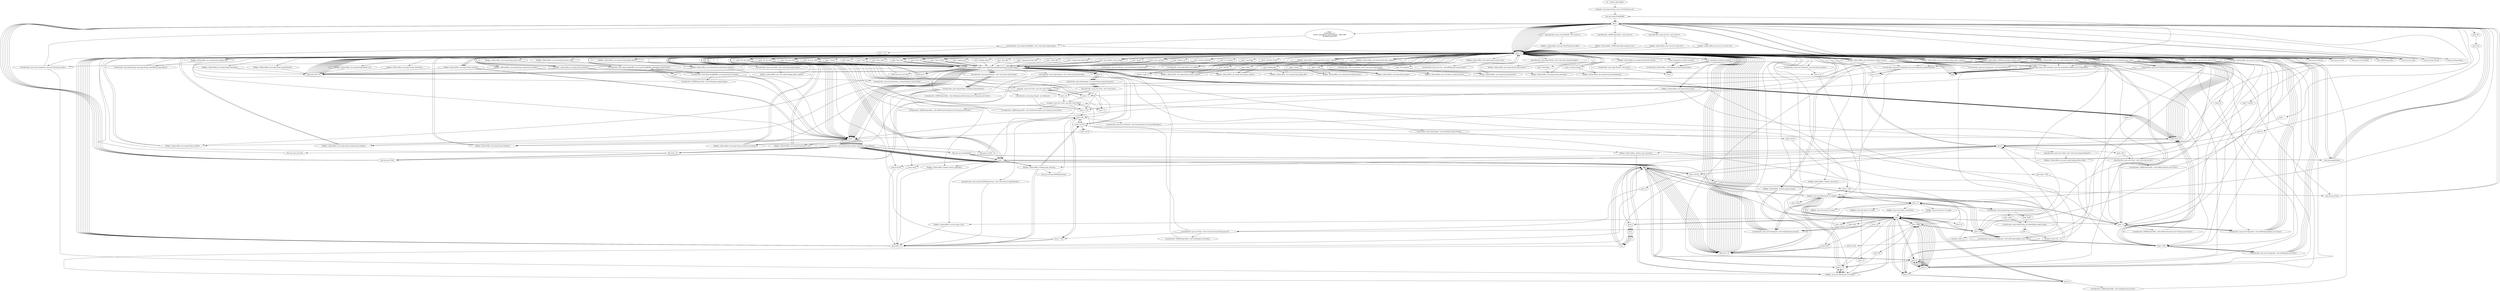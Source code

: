 digraph "" {
    "r0 := @this: JSearchBox"
    "staticget <java.lang.System: java.io.PrintStream out>"
    "r0 := @this: JSearchBox"->"staticget <java.lang.System: java.io.PrintStream out>";
    "new java.lang.StringBuffer"
    "staticget <java.lang.System: java.io.PrintStream out>"->"new java.lang.StringBuffer";
    "dup1.r"
    "new java.lang.StringBuffer"->"dup1.r";
    "push \"\nJSearchBox 1.0\n\u00a9 Copyright by Sam Makagon, 1998-1999\nAll Rights Reserved\n\""
    "dup1.r"->"push \"\nJSearchBox 1.0\n\u00a9 Copyright by Sam Makagon, 1998-1999\nAll Rights Reserved\n\"";
    "specialinvoke <java.lang.StringBuffer: void <init>(java.lang.String)>"
    "push \"\nJSearchBox 1.0\n\u00a9 Copyright by Sam Makagon, 1998-1999\nAll Rights Reserved\n\""->"specialinvoke <java.lang.StringBuffer: void <init>(java.lang.String)>";
    "load.r r0"
    "specialinvoke <java.lang.StringBuffer: void <init>(java.lang.String)>"->"load.r r0";
    "fieldget <JSearchBox: java.lang.String promo_text>"
    "load.r r0"->"fieldget <JSearchBox: java.lang.String promo_text>";
    "virtualinvoke <java.lang.StringBuffer: java.lang.StringBuffer append(java.lang.String)>"
    "fieldget <JSearchBox: java.lang.String promo_text>"->"virtualinvoke <java.lang.StringBuffer: java.lang.StringBuffer append(java.lang.String)>";
    "push \" \""
    "virtualinvoke <java.lang.StringBuffer: java.lang.StringBuffer append(java.lang.String)>"->"push \" \"";
    "push \" \""->"virtualinvoke <java.lang.StringBuffer: java.lang.StringBuffer append(java.lang.String)>";
    "virtualinvoke <java.lang.StringBuffer: java.lang.StringBuffer append(java.lang.String)>"->"load.r r0";
    "fieldget <JSearchBox: java.lang.String promo_url>"
    "load.r r0"->"fieldget <JSearchBox: java.lang.String promo_url>";
    "fieldget <JSearchBox: java.lang.String promo_url>"->"virtualinvoke <java.lang.StringBuffer: java.lang.StringBuffer append(java.lang.String)>";
    "virtualinvoke <java.lang.StringBuffer: java.lang.String toString()>"
    "virtualinvoke <java.lang.StringBuffer: java.lang.StringBuffer append(java.lang.String)>"->"virtualinvoke <java.lang.StringBuffer: java.lang.String toString()>";
    "virtualinvoke <java.io.PrintStream: void println(java.lang.String)>"
    "virtualinvoke <java.lang.StringBuffer: java.lang.String toString()>"->"virtualinvoke <java.io.PrintStream: void println(java.lang.String)>";
    "staticget <java.awt.Color: java.awt.Color white>"
    "virtualinvoke <java.io.PrintStream: void println(java.lang.String)>"->"staticget <java.awt.Color: java.awt.Color white>";
    "store.r i0"
    "staticget <java.awt.Color: java.awt.Color white>"->"store.r i0";
    "staticget <java.awt.Color: java.awt.Color black>"
    "store.r i0"->"staticget <java.awt.Color: java.awt.Color black>";
    "store.r i1"
    "staticget <java.awt.Color: java.awt.Color black>"->"store.r i1";
    "store.r i1"->"staticget <java.awt.Color: java.awt.Color white>";
    "store.r r1"
    "staticget <java.awt.Color: java.awt.Color white>"->"store.r r1";
    "store.r r1"->"staticget <java.awt.Color: java.awt.Color black>";
    "store.r r161"
    "staticget <java.awt.Color: java.awt.Color black>"->"store.r r161";
    "push null"
    "store.r r161"->"push null";
    "store.r r162"
    "push null"->"store.r r162";
    "store.r r162"->"load.r r0";
    "push 0"
    "load.r r0"->"push 0";
    "fieldput <JSearchBox: boolean gzip_missing>"
    "push 0"->"fieldput <JSearchBox: boolean gzip_missing>";
    "store.r $r154"
    "fieldput <JSearchBox: boolean gzip_missing>"->"store.r $r154";
    "store.r $r154"->"load.r r0";
    "push 1"
    "load.r r0"->"push 1";
    "push 1"->"fieldput <JSearchBox: boolean gzip_missing>";
    "goto load.r r0"
    "fieldput <JSearchBox: boolean gzip_missing>"->"goto load.r r0";
    "goto load.r r0"->"load.r r0";
    "push \"list_bg_color\""
    "load.r r0"->"push \"list_bg_color\"";
    "virtualinvoke <java.applet.Applet: java.lang.String getParameter(java.lang.String)>"
    "push \"list_bg_color\""->"virtualinvoke <java.applet.Applet: java.lang.String getParameter(java.lang.String)>";
    "ifnull load.r r0"
    "virtualinvoke <java.applet.Applet: java.lang.String getParameter(java.lang.String)>"->"ifnull load.r r0";
    "ifnull load.r r0"->"load.r r0";
    "load.r r0"->"push \"list_bg_color\"";
    "push \"list_bg_color\""->"virtualinvoke <java.applet.Applet: java.lang.String getParameter(java.lang.String)>";
    "push \"\""
    "virtualinvoke <java.applet.Applet: java.lang.String getParameter(java.lang.String)>"->"push \"\"";
    "virtualinvoke <java.lang.String: boolean equals(java.lang.Object)>"
    "push \"\""->"virtualinvoke <java.lang.String: boolean equals(java.lang.Object)>";
    "ifne load.r r0"
    "virtualinvoke <java.lang.String: boolean equals(java.lang.Object)>"->"ifne load.r r0";
    "new java.awt.Color"
    "ifne load.r r0"->"new java.awt.Color";
    "new java.awt.Color"->"dup1.r";
    "dup1.r"->"load.r r0";
    "load.r r0"->"push \"list_bg_color\"";
    "push \"list_bg_color\""->"virtualinvoke <java.applet.Applet: java.lang.String getParameter(java.lang.String)>";
    "push 16"
    "virtualinvoke <java.applet.Applet: java.lang.String getParameter(java.lang.String)>"->"push 16";
    "staticinvoke <java.lang.Integer: int parseInt(java.lang.String,int)>"
    "push 16"->"staticinvoke <java.lang.Integer: int parseInt(java.lang.String,int)>";
    "specialinvoke <java.awt.Color: void <init>(int)>"
    "staticinvoke <java.lang.Integer: int parseInt(java.lang.String,int)>"->"specialinvoke <java.awt.Color: void <init>(int)>";
    "specialinvoke <java.awt.Color: void <init>(int)>"->"store.r r1";
    "store.r r1"->"load.r r0";
    "push \"list_fg_color\""
    "load.r r0"->"push \"list_fg_color\"";
    "push \"list_fg_color\""->"virtualinvoke <java.applet.Applet: java.lang.String getParameter(java.lang.String)>";
    "virtualinvoke <java.applet.Applet: java.lang.String getParameter(java.lang.String)>"->"ifnull load.r r0";
    "ifnull load.r r0"->"load.r r0";
    "load.r r0"->"push \"list_fg_color\"";
    "push \"list_fg_color\""->"virtualinvoke <java.applet.Applet: java.lang.String getParameter(java.lang.String)>";
    "virtualinvoke <java.applet.Applet: java.lang.String getParameter(java.lang.String)>"->"push \"\"";
    "push \"\""->"virtualinvoke <java.lang.String: boolean equals(java.lang.Object)>";
    "virtualinvoke <java.lang.String: boolean equals(java.lang.Object)>"->"ifne load.r r0";
    "ifne load.r r0"->"new java.awt.Color";
    "new java.awt.Color"->"dup1.r";
    "dup1.r"->"load.r r0";
    "load.r r0"->"push \"list_fg_color\"";
    "push \"list_fg_color\""->"virtualinvoke <java.applet.Applet: java.lang.String getParameter(java.lang.String)>";
    "virtualinvoke <java.applet.Applet: java.lang.String getParameter(java.lang.String)>"->"push 16";
    "push 16"->"staticinvoke <java.lang.Integer: int parseInt(java.lang.String,int)>";
    "staticinvoke <java.lang.Integer: int parseInt(java.lang.String,int)>"->"specialinvoke <java.awt.Color: void <init>(int)>";
    "specialinvoke <java.awt.Color: void <init>(int)>"->"store.r r161";
    "store.r r161"->"load.r r0";
    "push \"text_bg_color\""
    "load.r r0"->"push \"text_bg_color\"";
    "push \"text_bg_color\""->"virtualinvoke <java.applet.Applet: java.lang.String getParameter(java.lang.String)>";
    "virtualinvoke <java.applet.Applet: java.lang.String getParameter(java.lang.String)>"->"ifnull load.r r0";
    "ifnull load.r r0"->"load.r r0";
    "load.r r0"->"push \"text_bg_color\"";
    "push \"text_bg_color\""->"virtualinvoke <java.applet.Applet: java.lang.String getParameter(java.lang.String)>";
    "virtualinvoke <java.applet.Applet: java.lang.String getParameter(java.lang.String)>"->"push \"\"";
    "push \"\""->"virtualinvoke <java.lang.String: boolean equals(java.lang.Object)>";
    "virtualinvoke <java.lang.String: boolean equals(java.lang.Object)>"->"ifne load.r r0";
    "ifne load.r r0"->"new java.awt.Color";
    "new java.awt.Color"->"dup1.r";
    "dup1.r"->"load.r r0";
    "load.r r0"->"push \"text_bg_color\"";
    "push \"text_bg_color\""->"virtualinvoke <java.applet.Applet: java.lang.String getParameter(java.lang.String)>";
    "virtualinvoke <java.applet.Applet: java.lang.String getParameter(java.lang.String)>"->"push 16";
    "push 16"->"staticinvoke <java.lang.Integer: int parseInt(java.lang.String,int)>";
    "staticinvoke <java.lang.Integer: int parseInt(java.lang.String,int)>"->"specialinvoke <java.awt.Color: void <init>(int)>";
    "specialinvoke <java.awt.Color: void <init>(int)>"->"store.r i0";
    "store.r i0"->"load.r r0";
    "push \"text_fg_color\""
    "load.r r0"->"push \"text_fg_color\"";
    "push \"text_fg_color\""->"virtualinvoke <java.applet.Applet: java.lang.String getParameter(java.lang.String)>";
    "virtualinvoke <java.applet.Applet: java.lang.String getParameter(java.lang.String)>"->"ifnull load.r r0";
    "ifnull load.r r0"->"load.r r0";
    "load.r r0"->"push \"text_fg_color\"";
    "push \"text_fg_color\""->"virtualinvoke <java.applet.Applet: java.lang.String getParameter(java.lang.String)>";
    "virtualinvoke <java.applet.Applet: java.lang.String getParameter(java.lang.String)>"->"push \"\"";
    "push \"\""->"virtualinvoke <java.lang.String: boolean equals(java.lang.Object)>";
    "virtualinvoke <java.lang.String: boolean equals(java.lang.Object)>"->"ifne load.r r0";
    "ifne load.r r0"->"new java.awt.Color";
    "new java.awt.Color"->"dup1.r";
    "dup1.r"->"load.r r0";
    "load.r r0"->"push \"text_fg_color\"";
    "push \"text_fg_color\""->"virtualinvoke <java.applet.Applet: java.lang.String getParameter(java.lang.String)>";
    "virtualinvoke <java.applet.Applet: java.lang.String getParameter(java.lang.String)>"->"push 16";
    "push 16"->"staticinvoke <java.lang.Integer: int parseInt(java.lang.String,int)>";
    "staticinvoke <java.lang.Integer: int parseInt(java.lang.String,int)>"->"specialinvoke <java.awt.Color: void <init>(int)>";
    "specialinvoke <java.awt.Color: void <init>(int)>"->"store.r i1";
    "store.r i1"->"load.r r0";
    "load.r r0"->"load.r r0";
    "push \"search\""
    "load.r r0"->"push \"search\"";
    "push \"search\""->"virtualinvoke <java.applet.Applet: java.lang.String getParameter(java.lang.String)>";
    "fieldput <JSearchBox: java.lang.String search_caption>"
    "virtualinvoke <java.applet.Applet: java.lang.String getParameter(java.lang.String)>"->"fieldput <JSearchBox: java.lang.String search_caption>";
    "fieldput <JSearchBox: java.lang.String search_caption>"->"load.r r0";
    "fieldget <JSearchBox: java.lang.String search_caption>"
    "load.r r0"->"fieldget <JSearchBox: java.lang.String search_caption>";
    "ifnonnull load.r r0"
    "fieldget <JSearchBox: java.lang.String search_caption>"->"ifnonnull load.r r0";
    "ifnonnull load.r r0"->"load.r r0";
    "push \"Search\""
    "load.r r0"->"push \"Search\"";
    "push \"Search\""->"fieldput <JSearchBox: java.lang.String search_caption>";
    "fieldput <JSearchBox: java.lang.String search_caption>"->"load.r r0";
    "load.r r0"->"load.r r0";
    "push \"open\""
    "load.r r0"->"push \"open\"";
    "push \"open\""->"virtualinvoke <java.applet.Applet: java.lang.String getParameter(java.lang.String)>";
    "fieldput <JSearchBox: java.lang.String open_caption>"
    "virtualinvoke <java.applet.Applet: java.lang.String getParameter(java.lang.String)>"->"fieldput <JSearchBox: java.lang.String open_caption>";
    "fieldput <JSearchBox: java.lang.String open_caption>"->"load.r r0";
    "fieldget <JSearchBox: java.lang.String open_caption>"
    "load.r r0"->"fieldget <JSearchBox: java.lang.String open_caption>";
    "fieldget <JSearchBox: java.lang.String open_caption>"->"ifnonnull load.r r0";
    "ifnonnull load.r r0"->"load.r r0";
    "push \"Open\""
    "load.r r0"->"push \"Open\"";
    "push \"Open\""->"fieldput <JSearchBox: java.lang.String open_caption>";
    "fieldput <JSearchBox: java.lang.String open_caption>"->"load.r r0";
    "push \"font\""
    "load.r r0"->"push \"font\"";
    "push \"font\""->"virtualinvoke <java.applet.Applet: java.lang.String getParameter(java.lang.String)>";
    "virtualinvoke <java.applet.Applet: java.lang.String getParameter(java.lang.String)>"->"store.r $r154";
    "load.r $r154"
    "store.r $r154"->"load.r $r154";
    "load.r $r154"->"push \"\"";
    "push \"\""->"virtualinvoke <java.lang.String: boolean equals(java.lang.Object)>";
    "ifeq load.r $r154"
    "virtualinvoke <java.lang.String: boolean equals(java.lang.Object)>"->"ifeq load.r $r154";
    "ifeq load.r $r154"->"push null";
    "push null"->"store.r $r154";
    "store.r $r154"->"load.r $r154";
    "load.r $r154"->"ifnull load.r r0";
    "ifnull load.r r0"->"push 0";
    "store.i $r154"
    "push 0"->"store.i $r154";
    "push 10"
    "store.i $r154"->"push 10";
    "store.i r162"
    "push 10"->"store.i r162";
    "store.i r162"->"load.r r0";
    "push \"font_style\""
    "load.r r0"->"push \"font_style\"";
    "push \"font_style\""->"virtualinvoke <java.applet.Applet: java.lang.String getParameter(java.lang.String)>";
    "store.r i2"
    "virtualinvoke <java.applet.Applet: java.lang.String getParameter(java.lang.String)>"->"store.r i2";
    "load.r i2"
    "store.r i2"->"load.r i2";
    "virtualinvoke <java.lang.String: java.lang.String toLowerCase()>"
    "load.r i2"->"virtualinvoke <java.lang.String: java.lang.String toLowerCase()>";
    "push \"bold\""
    "virtualinvoke <java.lang.String: java.lang.String toLowerCase()>"->"push \"bold\"";
    "virtualinvoke <java.lang.String: int indexOf(java.lang.String)>"
    "push \"bold\""->"virtualinvoke <java.lang.String: int indexOf(java.lang.String)>";
    "push -1"
    "virtualinvoke <java.lang.String: int indexOf(java.lang.String)>"->"push -1";
    "ifcmpeq.i load.r i2"
    "push -1"->"ifcmpeq.i load.r i2";
    "ifcmpeq.i load.r i2"->"push 0";
    "push 0"->"push 1";
    "add.i"
    "push 1"->"add.i";
    "add.i"->"store.i $r154";
    "store.i $r154"->"goto load.r r0";
    "goto load.r r0"->"load.r r0";
    "push \"font_size\""
    "load.r r0"->"push \"font_size\"";
    "push \"font_size\""->"virtualinvoke <java.applet.Applet: java.lang.String getParameter(java.lang.String)>";
    "ifnull new java.awt.Font"
    "virtualinvoke <java.applet.Applet: java.lang.String getParameter(java.lang.String)>"->"ifnull new java.awt.Font";
    "ifnull new java.awt.Font"->"load.r r0";
    "load.r r0"->"push \"font_size\"";
    "push \"font_size\""->"virtualinvoke <java.applet.Applet: java.lang.String getParameter(java.lang.String)>";
    "virtualinvoke <java.applet.Applet: java.lang.String getParameter(java.lang.String)>"->"push \"\"";
    "push \"\""->"virtualinvoke <java.lang.String: boolean equals(java.lang.Object)>";
    "ifne new java.awt.Font"
    "virtualinvoke <java.lang.String: boolean equals(java.lang.Object)>"->"ifne new java.awt.Font";
    "ifne new java.awt.Font"->"load.r r0";
    "load.r r0"->"push \"font_size\"";
    "push \"font_size\""->"virtualinvoke <java.applet.Applet: java.lang.String getParameter(java.lang.String)>";
    "staticinvoke <java.lang.Integer: int parseInt(java.lang.String)>"
    "virtualinvoke <java.applet.Applet: java.lang.String getParameter(java.lang.String)>"->"staticinvoke <java.lang.Integer: int parseInt(java.lang.String)>";
    "staticinvoke <java.lang.Integer: int parseInt(java.lang.String)>"->"store.i r162";
    "new java.awt.Font"
    "store.i r162"->"new java.awt.Font";
    "new java.awt.Font"->"dup1.r";
    "dup1.r"->"load.r r0";
    "load.r r0"->"push \"font\"";
    "push \"font\""->"virtualinvoke <java.applet.Applet: java.lang.String getParameter(java.lang.String)>";
    "load.i $r154"
    "virtualinvoke <java.applet.Applet: java.lang.String getParameter(java.lang.String)>"->"load.i $r154";
    "load.i r162"
    "load.i $r154"->"load.i r162";
    "specialinvoke <java.awt.Font: void <init>(java.lang.String,int,int)>"
    "load.i r162"->"specialinvoke <java.awt.Font: void <init>(java.lang.String,int,int)>";
    "specialinvoke <java.awt.Font: void <init>(java.lang.String,int,int)>"->"store.r r162";
    "store.r r162"->"goto load.r r0";
    "goto load.r r0"->"load.r r0";
    "push \"show_list\""
    "load.r r0"->"push \"show_list\"";
    "push \"show_list\""->"virtualinvoke <java.applet.Applet: java.lang.String getParameter(java.lang.String)>";
    "ifnull push 1"
    "virtualinvoke <java.applet.Applet: java.lang.String getParameter(java.lang.String)>"->"ifnull push 1";
    "ifnull push 1"->"load.r r0";
    "load.r r0"->"push \"show_list\"";
    "push \"show_list\""->"virtualinvoke <java.applet.Applet: java.lang.String getParameter(java.lang.String)>";
    "virtualinvoke <java.applet.Applet: java.lang.String getParameter(java.lang.String)>"->"push \"\"";
    "push \"\""->"virtualinvoke <java.lang.String: boolean equals(java.lang.Object)>";
    "ifeq new java.lang.Boolean"
    "virtualinvoke <java.lang.String: boolean equals(java.lang.Object)>"->"ifeq new java.lang.Boolean";
    "ifeq new java.lang.Boolean"->"push 1";
    "store.b $r154"
    "push 1"->"store.b $r154";
    "store.b $r154"->"goto load.r r0";
    "goto load.r r0"->"load.r r0";
    "push \"show_button\""
    "load.r r0"->"push \"show_button\"";
    "push \"show_button\""->"virtualinvoke <java.applet.Applet: java.lang.String getParameter(java.lang.String)>";
    "virtualinvoke <java.applet.Applet: java.lang.String getParameter(java.lang.String)>"->"ifnull push 1";
    "ifnull push 1"->"load.r r0";
    "load.r r0"->"push \"show_button\"";
    "push \"show_button\""->"virtualinvoke <java.applet.Applet: java.lang.String getParameter(java.lang.String)>";
    "virtualinvoke <java.applet.Applet: java.lang.String getParameter(java.lang.String)>"->"push \"\"";
    "push \"\""->"virtualinvoke <java.lang.String: boolean equals(java.lang.Object)>";
    "virtualinvoke <java.lang.String: boolean equals(java.lang.Object)>"->"ifeq new java.lang.Boolean";
    "ifeq new java.lang.Boolean"->"push 1";
    "store.b $i32"
    "push 1"->"store.b $i32";
    "store.b $i32"->"goto load.r r0";
    "goto load.r r0"->"load.r r0";
    "load.r r0"->"load.r r0";
    "push \"loading_file\""
    "load.r r0"->"push \"loading_file\"";
    "push \"loading_file\""->"virtualinvoke <java.applet.Applet: java.lang.String getParameter(java.lang.String)>";
    "fieldput <JSearchBox: java.lang.String loading_file>"
    "virtualinvoke <java.applet.Applet: java.lang.String getParameter(java.lang.String)>"->"fieldput <JSearchBox: java.lang.String loading_file>";
    "fieldput <JSearchBox: java.lang.String loading_file>"->"load.r r0";
    "fieldget <JSearchBox: java.lang.String loading_file>"
    "load.r r0"->"fieldget <JSearchBox: java.lang.String loading_file>";
    "fieldget <JSearchBox: java.lang.String loading_file>"->"ifnonnull load.r r0";
    "ifnonnull load.r r0"->"load.r r0";
    "push \"loading file\""
    "load.r r0"->"push \"loading file\"";
    "push \"loading file\""->"fieldput <JSearchBox: java.lang.String loading_file>";
    "fieldput <JSearchBox: java.lang.String loading_file>"->"load.r r0";
    "load.r r0"->"load.r r0";
    "push \"loading_letter\""
    "load.r r0"->"push \"loading_letter\"";
    "push \"loading_letter\""->"virtualinvoke <java.applet.Applet: java.lang.String getParameter(java.lang.String)>";
    "fieldput <JSearchBox: java.lang.String loading_letter>"
    "virtualinvoke <java.applet.Applet: java.lang.String getParameter(java.lang.String)>"->"fieldput <JSearchBox: java.lang.String loading_letter>";
    "fieldput <JSearchBox: java.lang.String loading_letter>"->"load.r r0";
    "fieldget <JSearchBox: java.lang.String loading_letter>"
    "load.r r0"->"fieldget <JSearchBox: java.lang.String loading_letter>";
    "fieldget <JSearchBox: java.lang.String loading_letter>"->"ifnonnull load.r r0";
    "ifnonnull load.r r0"->"load.r r0";
    "push \"Letter:\""
    "load.r r0"->"push \"Letter:\"";
    "push \"Letter:\""->"fieldput <JSearchBox: java.lang.String loading_letter>";
    "fieldput <JSearchBox: java.lang.String loading_letter>"->"load.r r0";
    "load.r r0"->"push null";
    "virtualinvoke <java.awt.Container: void setLayout(java.awt.LayoutManager)>"
    "push null"->"virtualinvoke <java.awt.Container: void setLayout(java.awt.LayoutManager)>";
    "virtualinvoke <java.awt.Container: void setLayout(java.awt.LayoutManager)>"->"load.r r0";
    "load.r r0"->"fieldget <JSearchBox: java.lang.String search_caption>";
    "virtualinvoke <java.lang.String: int length()>"
    "fieldget <JSearchBox: java.lang.String search_caption>"->"virtualinvoke <java.lang.String: int length()>";
    "virtualinvoke <java.lang.String: int length()>"->"load.r r0";
    "load.r r0"->"fieldget <JSearchBox: java.lang.String open_caption>";
    "fieldget <JSearchBox: java.lang.String open_caption>"->"virtualinvoke <java.lang.String: int length()>";
    "ifcmplt.i load.r r0"
    "virtualinvoke <java.lang.String: int length()>"->"ifcmplt.i load.r r0";
    "ifcmplt.i load.r r0"->"load.r r0";
    "new java.awt.Button"
    "load.r r0"->"new java.awt.Button";
    "new java.awt.Button"->"dup1.r";
    "dup1.r"->"load.r r0";
    "load.r r0"->"fieldget <JSearchBox: java.lang.String search_caption>";
    "specialinvoke <java.awt.Button: void <init>(java.lang.String)>"
    "fieldget <JSearchBox: java.lang.String search_caption>"->"specialinvoke <java.awt.Button: void <init>(java.lang.String)>";
    "fieldput <JSearchBox: java.awt.Button submit_button>"
    "specialinvoke <java.awt.Button: void <init>(java.lang.String)>"->"fieldput <JSearchBox: java.awt.Button submit_button>";
    "goto load.r r162"
    "fieldput <JSearchBox: java.awt.Button submit_button>"->"goto load.r r162";
    "load.r r162"
    "goto load.r r162"->"load.r r162";
    "load.r r162"->"ifnull load.r r0";
    "ifnull load.r r0"->"load.r r0";
    "fieldget <JSearchBox: java.awt.Button submit_button>"
    "load.r r0"->"fieldget <JSearchBox: java.awt.Button submit_button>";
    "fieldget <JSearchBox: java.awt.Button submit_button>"->"load.r r162";
    "virtualinvoke <java.awt.Component: void setFont(java.awt.Font)>"
    "load.r r162"->"virtualinvoke <java.awt.Component: void setFont(java.awt.Font)>";
    "virtualinvoke <java.awt.Component: void setFont(java.awt.Font)>"->"load.r r0";
    "new java.awt.List"
    "load.r r0"->"new java.awt.List";
    "new java.awt.List"->"dup1.r";
    "specialinvoke <java.awt.List: void <init>()>"
    "dup1.r"->"specialinvoke <java.awt.List: void <init>()>";
    "fieldput <JSearchBox: java.awt.List result_list>"
    "specialinvoke <java.awt.List: void <init>()>"->"fieldput <JSearchBox: java.awt.List result_list>";
    "fieldput <JSearchBox: java.awt.List result_list>"->"load.r r0";
    "fieldget <JSearchBox: java.awt.List result_list>"
    "load.r r0"->"fieldget <JSearchBox: java.awt.List result_list>";
    "load.r r1"
    "fieldget <JSearchBox: java.awt.List result_list>"->"load.r r1";
    "virtualinvoke <java.awt.Component: void setBackground(java.awt.Color)>"
    "load.r r1"->"virtualinvoke <java.awt.Component: void setBackground(java.awt.Color)>";
    "virtualinvoke <java.awt.Component: void setBackground(java.awt.Color)>"->"load.r r0";
    "load.r r0"->"fieldget <JSearchBox: java.awt.List result_list>";
    "load.r r161"
    "fieldget <JSearchBox: java.awt.List result_list>"->"load.r r161";
    "virtualinvoke <java.awt.Component: void setForeground(java.awt.Color)>"
    "load.r r161"->"virtualinvoke <java.awt.Component: void setForeground(java.awt.Color)>";
    "virtualinvoke <java.awt.Component: void setForeground(java.awt.Color)>"->"load.r r162";
    "load.r r162"->"ifnull load.r r0";
    "ifnull load.r r0"->"load.r r0";
    "load.r r0"->"fieldget <JSearchBox: java.awt.List result_list>";
    "fieldget <JSearchBox: java.awt.List result_list>"->"load.r r162";
    "load.r r162"->"virtualinvoke <java.awt.Component: void setFont(java.awt.Font)>";
    "virtualinvoke <java.awt.Component: void setFont(java.awt.Font)>"->"load.r r0";
    "load.r r0"->"new java.awt.List";
    "new java.awt.List"->"dup1.r";
    "dup1.r"->"specialinvoke <java.awt.List: void <init>()>";
    "fieldput <JSearchBox: java.awt.List search_list>"
    "specialinvoke <java.awt.List: void <init>()>"->"fieldput <JSearchBox: java.awt.List search_list>";
    "fieldput <JSearchBox: java.awt.List search_list>"->"load.r r0";
    "fieldget <JSearchBox: java.awt.List search_list>"
    "load.r r0"->"fieldget <JSearchBox: java.awt.List search_list>";
    "fieldget <JSearchBox: java.awt.List search_list>"->"load.r r1";
    "load.r r1"->"virtualinvoke <java.awt.Component: void setBackground(java.awt.Color)>";
    "virtualinvoke <java.awt.Component: void setBackground(java.awt.Color)>"->"load.r r0";
    "load.r r0"->"fieldget <JSearchBox: java.awt.List search_list>";
    "fieldget <JSearchBox: java.awt.List search_list>"->"load.r r161";
    "load.r r161"->"virtualinvoke <java.awt.Component: void setForeground(java.awt.Color)>";
    "virtualinvoke <java.awt.Component: void setForeground(java.awt.Color)>"->"load.r r162";
    "load.r r162"->"ifnull load.r r0";
    "ifnull load.r r0"->"load.r r0";
    "load.r r0"->"fieldget <JSearchBox: java.awt.List search_list>";
    "fieldget <JSearchBox: java.awt.List search_list>"->"load.r r162";
    "load.r r162"->"virtualinvoke <java.awt.Component: void setFont(java.awt.Font)>";
    "virtualinvoke <java.awt.Component: void setFont(java.awt.Font)>"->"load.r r0";
    "new java.awt.TextField"
    "load.r r0"->"new java.awt.TextField";
    "new java.awt.TextField"->"dup1.r";
    "specialinvoke <java.awt.TextField: void <init>()>"
    "dup1.r"->"specialinvoke <java.awt.TextField: void <init>()>";
    "fieldput <JSearchBox: java.awt.TextField query_field>"
    "specialinvoke <java.awt.TextField: void <init>()>"->"fieldput <JSearchBox: java.awt.TextField query_field>";
    "fieldput <JSearchBox: java.awt.TextField query_field>"->"load.r r0";
    "fieldget <JSearchBox: java.awt.TextField query_field>"
    "load.r r0"->"fieldget <JSearchBox: java.awt.TextField query_field>";
    "load.r i0"
    "fieldget <JSearchBox: java.awt.TextField query_field>"->"load.r i0";
    "load.r i0"->"virtualinvoke <java.awt.Component: void setBackground(java.awt.Color)>";
    "virtualinvoke <java.awt.Component: void setBackground(java.awt.Color)>"->"load.r r0";
    "load.r r0"->"fieldget <JSearchBox: java.awt.TextField query_field>";
    "load.r i1"
    "fieldget <JSearchBox: java.awt.TextField query_field>"->"load.r i1";
    "load.r i1"->"virtualinvoke <java.awt.Component: void setForeground(java.awt.Color)>";
    "virtualinvoke <java.awt.Component: void setForeground(java.awt.Color)>"->"load.r r162";
    "load.r r162"->"ifnull load.r r0";
    "ifnull load.r r0"->"load.r r0";
    "load.r r0"->"fieldget <JSearchBox: java.awt.TextField query_field>";
    "fieldget <JSearchBox: java.awt.TextField query_field>"->"load.r r162";
    "load.r r162"->"virtualinvoke <java.awt.Component: void setFont(java.awt.Font)>";
    "virtualinvoke <java.awt.Component: void setFont(java.awt.Font)>"->"load.r r0";
    "virtualinvoke <java.awt.Container: java.awt.Insets insets()>"
    "load.r r0"->"virtualinvoke <java.awt.Container: java.awt.Insets insets()>";
    "virtualinvoke <java.awt.Container: java.awt.Insets insets()>"->"store.r i2";
    "store.r i2"->"load.r r0";
    "virtualinvoke <java.awt.Component: java.awt.Dimension size()>"
    "load.r r0"->"virtualinvoke <java.awt.Component: java.awt.Dimension size()>";
    "virtualinvoke <java.awt.Component: java.awt.Dimension size()>"->"dup1.r";
    "dup1.r"->"load.r i2";
    "fieldget <java.awt.Insets: int top>"
    "load.r i2"->"fieldget <java.awt.Insets: int top>";
    "fieldget <java.awt.Insets: int top>"->"store.i r162";
    "fieldget <java.awt.Dimension: int height>"
    "store.i r162"->"fieldget <java.awt.Dimension: int height>";
    "fieldget <java.awt.Dimension: int height>"->"load.r i2";
    "fieldget <java.awt.Insets: int bottom>"
    "load.r i2"->"fieldget <java.awt.Insets: int bottom>";
    "sub.i"
    "fieldget <java.awt.Insets: int bottom>"->"sub.i";
    "store.i i0"
    "sub.i"->"store.i i0";
    "store.i i0"->"load.r i2";
    "fieldget <java.awt.Insets: int left>"
    "load.r i2"->"fieldget <java.awt.Insets: int left>";
    "store.i i1"
    "fieldget <java.awt.Insets: int left>"->"store.i i1";
    "fieldget <java.awt.Dimension: int width>"
    "store.i i1"->"fieldget <java.awt.Dimension: int width>";
    "fieldget <java.awt.Dimension: int width>"->"load.r i2";
    "fieldget <java.awt.Insets: int right>"
    "load.r i2"->"fieldget <java.awt.Insets: int right>";
    "fieldget <java.awt.Insets: int right>"->"sub.i";
    "store.i i2"
    "sub.i"->"store.i i2";
    "load.b $i32"
    "store.i i2"->"load.b $i32";
    "ifeq load.r r0"
    "load.b $i32"->"ifeq load.r r0";
    "ifeq load.r r0"->"load.r r0";
    "load.r r0"->"load.r r0";
    "load.r r0"->"fieldget <JSearchBox: java.awt.Button submit_button>";
    "virtualinvoke <java.awt.Container: java.awt.Component add(java.awt.Component)>"
    "fieldget <JSearchBox: java.awt.Button submit_button>"->"virtualinvoke <java.awt.Container: java.awt.Component add(java.awt.Component)>";
    "pop"
    "virtualinvoke <java.awt.Container: java.awt.Component add(java.awt.Component)>"->"pop";
    "pop"->"load.r r0";
    "load.r r0"->"fieldget <JSearchBox: java.awt.Button submit_button>";
    "virtualinvoke <java.awt.Component: java.awt.Dimension preferredSize()>"
    "fieldget <JSearchBox: java.awt.Button submit_button>"->"virtualinvoke <java.awt.Component: java.awt.Dimension preferredSize()>";
    "store.r r177"
    "virtualinvoke <java.awt.Component: java.awt.Dimension preferredSize()>"->"store.r r177";
    "store.r r177"->"load.r r0";
    "load.r r0"->"fieldget <JSearchBox: java.awt.Button submit_button>";
    "load.i i2"
    "fieldget <JSearchBox: java.awt.Button submit_button>"->"load.i i2";
    "load.r r177"
    "load.i i2"->"load.r r177";
    "load.r r177"->"fieldget <java.awt.Dimension: int width>";
    "fieldget <java.awt.Dimension: int width>"->"sub.i";
    "sub.i"->"load.i r162";
    "load.i r162"->"load.r r177";
    "load.r r177"->"fieldget <java.awt.Dimension: int width>";
    "fieldget <java.awt.Dimension: int width>"->"load.r r177";
    "load.r r177"->"fieldget <java.awt.Dimension: int height>";
    "virtualinvoke <java.awt.Component: void reshape(int,int,int,int)>"
    "fieldget <java.awt.Dimension: int height>"->"virtualinvoke <java.awt.Component: void reshape(int,int,int,int)>";
    "virtualinvoke <java.awt.Component: void reshape(int,int,int,int)>"->"load.r r0";
    "load.r r0"->"fieldget <JSearchBox: java.awt.Button submit_button>";
    "fieldget <JSearchBox: java.awt.Button submit_button>"->"load.r r0";
    "load.r r0"->"fieldget <JSearchBox: java.lang.String search_caption>";
    "virtualinvoke <java.awt.Button: void setLabel(java.lang.String)>"
    "fieldget <JSearchBox: java.lang.String search_caption>"->"virtualinvoke <java.awt.Button: void setLabel(java.lang.String)>";
    "virtualinvoke <java.awt.Button: void setLabel(java.lang.String)>"->"load.r r0";
    "load.r r0"->"load.r r0";
    "load.r r0"->"fieldget <JSearchBox: java.awt.TextField query_field>";
    "fieldget <JSearchBox: java.awt.TextField query_field>"->"virtualinvoke <java.awt.Container: java.awt.Component add(java.awt.Component)>";
    "virtualinvoke <java.awt.Container: java.awt.Component add(java.awt.Component)>"->"pop";
    "pop"->"load.r r0";
    "load.r r0"->"fieldget <JSearchBox: java.awt.TextField query_field>";
    "virtualinvoke <java.awt.TextField: java.awt.Dimension preferredSize()>"
    "fieldget <JSearchBox: java.awt.TextField query_field>"->"virtualinvoke <java.awt.TextField: java.awt.Dimension preferredSize()>";
    "virtualinvoke <java.awt.TextField: java.awt.Dimension preferredSize()>"->"store.r r177";
    "store.r r177"->"load.i i2";
    "load.i i1"
    "load.i i2"->"load.i i1";
    "load.i i1"->"sub.i";
    "store.i i69"
    "sub.i"->"store.i i69";
    "store.i i69"->"load.b $i32";
    "load.b $i32"->"ifeq load.r r0";
    "ifeq load.r r0"->"load.i i2";
    "load.i i2"->"load.i i1";
    "load.i i1"->"sub.i";
    "sub.i"->"load.r r0";
    "load.r r0"->"fieldget <JSearchBox: java.awt.Button submit_button>";
    "fieldget <JSearchBox: java.awt.Button submit_button>"->"virtualinvoke <java.awt.Component: java.awt.Dimension size()>";
    "virtualinvoke <java.awt.Component: java.awt.Dimension size()>"->"fieldget <java.awt.Dimension: int width>";
    "fieldget <java.awt.Dimension: int width>"->"sub.i";
    "sub.i"->"store.i i69";
    "store.i i69"->"load.r r0";
    "load.r r0"->"fieldget <JSearchBox: java.awt.TextField query_field>";
    "fieldget <JSearchBox: java.awt.TextField query_field>"->"load.i i1";
    "load.i i1"->"load.i r162";
    "load.i i69"
    "load.i r162"->"load.i i69";
    "load.i i69"->"load.r r177";
    "load.r r177"->"fieldget <java.awt.Dimension: int height>";
    "fieldget <java.awt.Dimension: int height>"->"virtualinvoke <java.awt.Component: void reshape(int,int,int,int)>";
    "virtualinvoke <java.awt.Component: void reshape(int,int,int,int)>"->"load.r r0";
    "new AMDProgressBar"
    "load.r r0"->"new AMDProgressBar";
    "new AMDProgressBar"->"dup1.r";
    "specialinvoke <AMDProgressBar: void <init>()>"
    "dup1.r"->"specialinvoke <AMDProgressBar: void <init>()>";
    "fieldput <JSearchBox: AMDProgressBar progress_bar>"
    "specialinvoke <AMDProgressBar: void <init>()>"->"fieldput <JSearchBox: AMDProgressBar progress_bar>";
    "fieldput <JSearchBox: AMDProgressBar progress_bar>"->"load.r r0";
    "load.r r0"->"load.r r0";
    "fieldget <JSearchBox: AMDProgressBar progress_bar>"
    "load.r r0"->"fieldget <JSearchBox: AMDProgressBar progress_bar>";
    "fieldget <JSearchBox: AMDProgressBar progress_bar>"->"virtualinvoke <java.awt.Container: java.awt.Component add(java.awt.Component)>";
    "virtualinvoke <java.awt.Container: java.awt.Component add(java.awt.Component)>"->"pop";
    "pop"->"load.r r0";
    "load.r r0"->"fieldget <JSearchBox: AMDProgressBar progress_bar>";
    "fieldget <JSearchBox: AMDProgressBar progress_bar>"->"load.i i1";
    "load.i i0"
    "load.i i1"->"load.i i0";
    "push 21"
    "load.i i0"->"push 21";
    "push 21"->"sub.i";
    "sub.i"->"load.i i2";
    "load.i i2"->"load.i i1";
    "load.i i1"->"sub.i";
    "push 2"
    "sub.i"->"push 2";
    "mul.i"
    "push 2"->"mul.i";
    "push 3"
    "mul.i"->"push 3";
    "div.i"
    "push 3"->"div.i";
    "div.i"->"push 21";
    "virtualinvoke <AMDProgressBar: void reshape(int,int,int,int)>"
    "push 21"->"virtualinvoke <AMDProgressBar: void reshape(int,int,int,int)>";
    "virtualinvoke <AMDProgressBar: void reshape(int,int,int,int)>"->"load.r r0";
    "load.r r0"->"fieldget <JSearchBox: java.lang.String loading_file>";
    "fieldget <JSearchBox: java.lang.String loading_file>"->"push \"\"";
    "push \"\""->"virtualinvoke <java.lang.String: boolean equals(java.lang.Object)>";
    "virtualinvoke <java.lang.String: boolean equals(java.lang.Object)>"->"ifne load.r r0";
    "ifne load.r r0"->"load.r r0";
    "load.r r0"->"fieldget <JSearchBox: AMDProgressBar progress_bar>";
    "fieldget <JSearchBox: AMDProgressBar progress_bar>"->"new java.lang.StringBuffer";
    "new java.lang.StringBuffer"->"dup1.r";
    "dup1.r"->"load.r r0";
    "load.r r0"->"fieldget <JSearchBox: java.lang.String loading_file>";
    "staticinvoke <java.lang.String: java.lang.String valueOf(java.lang.Object)>"
    "fieldget <JSearchBox: java.lang.String loading_file>"->"staticinvoke <java.lang.String: java.lang.String valueOf(java.lang.Object)>";
    "staticinvoke <java.lang.String: java.lang.String valueOf(java.lang.Object)>"->"specialinvoke <java.lang.StringBuffer: void <init>(java.lang.String)>";
    "push \" 1/2\""
    "specialinvoke <java.lang.StringBuffer: void <init>(java.lang.String)>"->"push \" 1/2\"";
    "push \" 1/2\""->"virtualinvoke <java.lang.StringBuffer: java.lang.StringBuffer append(java.lang.String)>";
    "virtualinvoke <java.lang.StringBuffer: java.lang.StringBuffer append(java.lang.String)>"->"virtualinvoke <java.lang.StringBuffer: java.lang.String toString()>";
    "virtualinvoke <AMDProgressBar: void setText(java.lang.String)>"
    "virtualinvoke <java.lang.StringBuffer: java.lang.String toString()>"->"virtualinvoke <AMDProgressBar: void setText(java.lang.String)>";
    "virtualinvoke <AMDProgressBar: void setText(java.lang.String)>"->"load.r r0";
    "load.r r0"->"fieldget <JSearchBox: AMDProgressBar progress_bar>";
    "fieldget <JSearchBox: AMDProgressBar progress_bar>"->"new java.awt.Color";
    "new java.awt.Color"->"dup1.r";
    "dup1.r"->"push 0";
    "push 0"->"push 0";
    "push 128"
    "push 0"->"push 128";
    "specialinvoke <java.awt.Color: void <init>(int,int,int)>"
    "push 128"->"specialinvoke <java.awt.Color: void <init>(int,int,int)>";
    "virtualinvoke <AMDProgressBar: void setBarColor(java.awt.Color)>"
    "specialinvoke <java.awt.Color: void <init>(int,int,int)>"->"virtualinvoke <AMDProgressBar: void setBarColor(java.awt.Color)>";
    "virtualinvoke <AMDProgressBar: void setBarColor(java.awt.Color)>"->"load.r r0";
    "load.r r0"->"fieldget <JSearchBox: AMDProgressBar progress_bar>";
    "fieldget <JSearchBox: AMDProgressBar progress_bar>"->"load.r r1";
    "load.r r1"->"load.r r1";
    "virtualinvoke <AMDProgressBar: void setBoxColors(java.awt.Color,java.awt.Color)>"
    "load.r r1"->"virtualinvoke <AMDProgressBar: void setBoxColors(java.awt.Color,java.awt.Color)>";
    "virtualinvoke <AMDProgressBar: void setBoxColors(java.awt.Color,java.awt.Color)>"->"load.r r0";
    "load.r r0"->"fieldget <JSearchBox: AMDProgressBar progress_bar>";
    "fieldget <JSearchBox: AMDProgressBar progress_bar>"->"staticget <java.awt.Color: java.awt.Color white>";
    "staticget <java.awt.Color: java.awt.Color white>"->"staticget <java.awt.Color: java.awt.Color white>";
    "virtualinvoke <AMDProgressBar: void setBackgroundColors(java.awt.Color,java.awt.Color)>"
    "staticget <java.awt.Color: java.awt.Color white>"->"virtualinvoke <AMDProgressBar: void setBackgroundColors(java.awt.Color,java.awt.Color)>";
    "virtualinvoke <AMDProgressBar: void setBackgroundColors(java.awt.Color,java.awt.Color)>"->"load.r r0";
    "load.r r0"->"fieldget <JSearchBox: AMDProgressBar progress_bar>";
    "fieldget <JSearchBox: AMDProgressBar progress_bar>"->"load.r r1";
    "load.r r1"->"staticget <java.awt.Color: java.awt.Color black>";
    "virtualinvoke <AMDProgressBar: void setBorderColors(java.awt.Color,java.awt.Color)>"
    "staticget <java.awt.Color: java.awt.Color black>"->"virtualinvoke <AMDProgressBar: void setBorderColors(java.awt.Color,java.awt.Color)>";
    "virtualinvoke <AMDProgressBar: void setBorderColors(java.awt.Color,java.awt.Color)>"->"load.r r0";
    "load.r r0"->"fieldget <JSearchBox: AMDProgressBar progress_bar>";
    "fieldget <JSearchBox: AMDProgressBar progress_bar>"->"new java.awt.Color";
    "new java.awt.Color"->"dup1.r";
    "push 255"
    "dup1.r"->"push 255";
    "push 102"
    "push 255"->"push 102";
    "push 51"
    "push 102"->"push 51";
    "push 51"->"specialinvoke <java.awt.Color: void <init>(int,int,int)>";
    "specialinvoke <java.awt.Color: void <init>(int,int,int)>"->"staticget <java.awt.Color: java.awt.Color black>";
    "virtualinvoke <AMDProgressBar: void setTextColors(java.awt.Color,java.awt.Color)>"
    "staticget <java.awt.Color: java.awt.Color black>"->"virtualinvoke <AMDProgressBar: void setTextColors(java.awt.Color,java.awt.Color)>";
    "virtualinvoke <AMDProgressBar: void setTextColors(java.awt.Color,java.awt.Color)>"->"load.r r0";
    "load.r r0"->"fieldget <JSearchBox: AMDProgressBar progress_bar>";
    "fieldget <JSearchBox: AMDProgressBar progress_bar>"->"new java.awt.Font";
    "new java.awt.Font"->"dup1.r";
    "push \"Courier\""
    "dup1.r"->"push \"Courier\"";
    "push \"Courier\""->"push 0";
    "push 12"
    "push 0"->"push 12";
    "push 12"->"specialinvoke <java.awt.Font: void <init>(java.lang.String,int,int)>";
    "virtualinvoke <AMDProgressBar: void setFont(java.awt.Font)>"
    "specialinvoke <java.awt.Font: void <init>(java.lang.String,int,int)>"->"virtualinvoke <AMDProgressBar: void setFont(java.awt.Font)>";
    "virtualinvoke <AMDProgressBar: void setFont(java.awt.Font)>"->"load.r r0";
    "new java.awt.Label"
    "load.r r0"->"new java.awt.Label";
    "new java.awt.Label"->"dup1.r";
    "dup1.r"->"load.r r0";
    "load.r r0"->"fieldget <JSearchBox: java.lang.String loading_letter>";
    "specialinvoke <java.awt.Label: void <init>(java.lang.String)>"
    "fieldget <JSearchBox: java.lang.String loading_letter>"->"specialinvoke <java.awt.Label: void <init>(java.lang.String)>";
    "fieldput <JSearchBox: java.awt.Label loading_letter_caption>"
    "specialinvoke <java.awt.Label: void <init>(java.lang.String)>"->"fieldput <JSearchBox: java.awt.Label loading_letter_caption>";
    "fieldput <JSearchBox: java.awt.Label loading_letter_caption>"->"load.r r0";
    "fieldget <JSearchBox: java.awt.Label loading_letter_caption>"
    "load.r r0"->"fieldget <JSearchBox: java.awt.Label loading_letter_caption>";
    "fieldget <JSearchBox: java.awt.Label loading_letter_caption>"->"load.r r1";
    "load.r r1"->"virtualinvoke <java.awt.Component: void setBackground(java.awt.Color)>";
    "virtualinvoke <java.awt.Component: void setBackground(java.awt.Color)>"->"load.r r0";
    "load.r r0"->"fieldget <JSearchBox: java.awt.Label loading_letter_caption>";
    "fieldget <JSearchBox: java.awt.Label loading_letter_caption>"->"load.r r161";
    "load.r r161"->"virtualinvoke <java.awt.Component: void setForeground(java.awt.Color)>";
    "virtualinvoke <java.awt.Component: void setForeground(java.awt.Color)>"->"load.r r0";
    "load.r r0"->"load.r r0";
    "load.r r0"->"fieldget <JSearchBox: java.awt.Label loading_letter_caption>";
    "fieldget <JSearchBox: java.awt.Label loading_letter_caption>"->"virtualinvoke <java.awt.Container: java.awt.Component add(java.awt.Component)>";
    "virtualinvoke <java.awt.Container: java.awt.Component add(java.awt.Component)>"->"pop";
    "pop"->"load.r r0";
    "load.r r0"->"fieldget <JSearchBox: java.awt.Label loading_letter_caption>";
    "fieldget <JSearchBox: java.awt.Label loading_letter_caption>"->"virtualinvoke <java.awt.Component: java.awt.Dimension preferredSize()>";
    "virtualinvoke <java.awt.Component: java.awt.Dimension preferredSize()>"->"store.r r177";
    "store.r r177"->"load.r r0";
    "load.r r0"->"fieldget <JSearchBox: java.awt.Label loading_letter_caption>";
    "fieldget <JSearchBox: java.awt.Label loading_letter_caption>"->"load.i i1";
    "load.i i1"->"load.i i2";
    "load.i i2"->"load.i i1";
    "load.i i1"->"sub.i";
    "sub.i"->"push 2";
    "push 2"->"mul.i";
    "mul.i"->"push 3";
    "push 3"->"div.i";
    "div.i"->"add.i";
    "add.i"->"load.i i0";
    "load.i i0"->"push 21";
    "push 21"->"sub.i";
    "sub.i"->"load.r r177";
    "load.r r177"->"fieldget <java.awt.Dimension: int width>";
    "fieldget <java.awt.Dimension: int width>"->"load.r r177";
    "load.r r177"->"fieldget <java.awt.Dimension: int height>";
    "fieldget <java.awt.Dimension: int height>"->"virtualinvoke <java.awt.Component: void reshape(int,int,int,int)>";
    "virtualinvoke <java.awt.Component: void reshape(int,int,int,int)>"->"load.r r0";
    "load.r r0"->"new java.awt.Label";
    "new java.awt.Label"->"dup1.r";
    "push \"  \""
    "dup1.r"->"push \"  \"";
    "push \"  \""->"push 0";
    "specialinvoke <java.awt.Label: void <init>(java.lang.String,int)>"
    "push 0"->"specialinvoke <java.awt.Label: void <init>(java.lang.String,int)>";
    "fieldput <JSearchBox: java.awt.Label loading_letter_label>"
    "specialinvoke <java.awt.Label: void <init>(java.lang.String,int)>"->"fieldput <JSearchBox: java.awt.Label loading_letter_label>";
    "fieldput <JSearchBox: java.awt.Label loading_letter_label>"->"load.r r0";
    "load.r r0"->"load.r r0";
    "fieldget <JSearchBox: java.awt.Label loading_letter_label>"
    "load.r r0"->"fieldget <JSearchBox: java.awt.Label loading_letter_label>";
    "fieldget <JSearchBox: java.awt.Label loading_letter_label>"->"virtualinvoke <java.awt.Container: java.awt.Component add(java.awt.Component)>";
    "virtualinvoke <java.awt.Container: java.awt.Component add(java.awt.Component)>"->"pop";
    "pop"->"load.r r0";
    "load.r r0"->"fieldget <JSearchBox: java.awt.Label loading_letter_label>";
    "fieldget <JSearchBox: java.awt.Label loading_letter_label>"->"virtualinvoke <java.awt.Component: java.awt.Dimension preferredSize()>";
    "virtualinvoke <java.awt.Component: java.awt.Dimension preferredSize()>"->"fieldget <java.awt.Dimension: int height>";
    "store.i $i32"
    "fieldget <java.awt.Dimension: int height>"->"store.i $i32";
    "store.i $i32"->"load.r r0";
    "load.r r0"->"fieldget <JSearchBox: java.awt.Label loading_letter_label>";
    "fieldget <JSearchBox: java.awt.Label loading_letter_label>"->"load.i i1";
    "load.i i1"->"load.i i2";
    "load.i i2"->"load.i i1";
    "load.i i1"->"sub.i";
    "sub.i"->"push 2";
    "push 2"->"mul.i";
    "mul.i"->"push 3";
    "push 3"->"div.i";
    "div.i"->"add.i";
    "add.i"->"load.r r177";
    "load.r r177"->"fieldget <java.awt.Dimension: int width>";
    "fieldget <java.awt.Dimension: int width>"->"add.i";
    "add.i"->"load.i i0";
    "load.i i0"->"push 21";
    "push 21"->"sub.i";
    "sub.i"->"load.i i2";
    "load.i i2"->"load.i i1";
    "load.i i1"->"load.i i2";
    "load.i i2"->"load.i i1";
    "load.i i1"->"sub.i";
    "sub.i"->"push 2";
    "push 2"->"mul.i";
    "mul.i"->"push 3";
    "push 3"->"div.i";
    "div.i"->"add.i";
    "add.i"->"load.r r177";
    "load.r r177"->"fieldget <java.awt.Dimension: int width>";
    "fieldget <java.awt.Dimension: int width>"->"add.i";
    "add.i"->"sub.i";
    "load.i $i32"
    "sub.i"->"load.i $i32";
    "load.i $i32"->"virtualinvoke <java.awt.Component: void reshape(int,int,int,int)>";
    "virtualinvoke <java.awt.Component: void reshape(int,int,int,int)>"->"load.r r0";
    "load.r r0"->"fieldget <JSearchBox: java.awt.Label loading_letter_label>";
    "fieldget <JSearchBox: java.awt.Label loading_letter_label>"->"load.r r1";
    "load.r r1"->"virtualinvoke <java.awt.Component: void setBackground(java.awt.Color)>";
    "virtualinvoke <java.awt.Component: void setBackground(java.awt.Color)>"->"load.r r0";
    "load.r r0"->"fieldget <JSearchBox: java.awt.Label loading_letter_label>";
    "fieldget <JSearchBox: java.awt.Label loading_letter_label>"->"load.r r161";
    "load.r r161"->"virtualinvoke <java.awt.Component: void setForeground(java.awt.Color)>";
    "load.b $r154"
    "virtualinvoke <java.awt.Component: void setForeground(java.awt.Color)>"->"load.b $r154";
    "load.b $r154"->"ifeq load.r r0";
    "ifeq load.r r0"->"load.r r0";
    "load.r r0"->"load.r r0";
    "load.r r0"->"fieldget <JSearchBox: java.awt.List result_list>";
    "fieldget <JSearchBox: java.awt.List result_list>"->"virtualinvoke <java.awt.Container: java.awt.Component add(java.awt.Component)>";
    "virtualinvoke <java.awt.Container: java.awt.Component add(java.awt.Component)>"->"pop";
    "pop"->"load.r r0";
    "load.r r0"->"fieldget <JSearchBox: java.awt.TextField query_field>";
    "fieldget <JSearchBox: java.awt.TextField query_field>"->"virtualinvoke <java.awt.TextField: java.awt.Dimension preferredSize()>";
    "virtualinvoke <java.awt.TextField: java.awt.Dimension preferredSize()>"->"store.r r161";
    "store.r r161"->"load.r r0";
    "load.r r0"->"fieldget <JSearchBox: AMDProgressBar progress_bar>";
    "fieldget <JSearchBox: AMDProgressBar progress_bar>"->"virtualinvoke <java.awt.Component: java.awt.Dimension preferredSize()>";
    "virtualinvoke <java.awt.Component: java.awt.Dimension preferredSize()>"->"store.r r1";
    "store.r r1"->"load.r r0";
    "load.r r0"->"fieldget <JSearchBox: java.awt.List result_list>";
    "fieldget <JSearchBox: java.awt.List result_list>"->"load.i i1";
    "load.i i1"->"load.i r162";
    "load.i r162"->"load.r r161";
    "load.r r161"->"fieldget <java.awt.Dimension: int height>";
    "fieldget <java.awt.Dimension: int height>"->"add.i";
    "add.i"->"load.i i2";
    "load.i i2"->"load.i i1";
    "load.i i1"->"sub.i";
    "sub.i"->"load.i i0";
    "load.i i0"->"load.i r162";
    "load.i r162"->"sub.i";
    "sub.i"->"load.r r161";
    "load.r r161"->"fieldget <java.awt.Dimension: int height>";
    "fieldget <java.awt.Dimension: int height>"->"sub.i";
    "sub.i"->"load.r r1";
    "load.r r1"->"fieldget <java.awt.Dimension: int height>";
    "fieldget <java.awt.Dimension: int height>"->"sub.i";
    "sub.i"->"virtualinvoke <java.awt.Component: void reshape(int,int,int,int)>";
    "virtualinvoke <java.awt.Component: void reshape(int,int,int,int)>"->"load.r r0";
    "fieldget <JSearchBox: boolean shareware>"
    "load.r r0"->"fieldget <JSearchBox: boolean shareware>";
    "fieldget <JSearchBox: boolean shareware>"->"ifeq load.r r0";
    "ifeq load.r r0"->"load.r r0";
    "load.r r0"->"fieldget <JSearchBox: java.awt.List result_list>";
    "fieldget <JSearchBox: java.awt.List result_list>"->"load.r r0";
    "fieldget <JSearchBox: java.lang.String promo2_text>"
    "load.r r0"->"fieldget <JSearchBox: java.lang.String promo2_text>";
    "virtualinvoke <java.awt.List: void addItem(java.lang.String)>"
    "fieldget <JSearchBox: java.lang.String promo2_text>"->"virtualinvoke <java.awt.List: void addItem(java.lang.String)>";
    "virtualinvoke <java.awt.List: void addItem(java.lang.String)>"->"load.r r0";
    "load.r r0"->"load.r r0";
    "load.r r0"->"fieldget <JSearchBox: java.awt.List search_list>";
    "fieldget <JSearchBox: java.awt.List search_list>"->"virtualinvoke <java.awt.Container: java.awt.Component add(java.awt.Component)>";
    "virtualinvoke <java.awt.Container: java.awt.Component add(java.awt.Component)>"->"pop";
    "pop"->"load.r r0";
    "load.r r0"->"fieldget <JSearchBox: java.awt.List search_list>";
    "fieldget <JSearchBox: java.awt.List search_list>"->"load.i i1";
    "load.i i1"->"load.i r162";
    "load.i r162"->"load.r r161";
    "load.r r161"->"fieldget <java.awt.Dimension: int height>";
    "fieldget <java.awt.Dimension: int height>"->"add.i";
    "add.i"->"load.i i2";
    "load.i i2"->"load.i i1";
    "load.i i1"->"sub.i";
    "sub.i"->"load.i i0";
    "load.i i0"->"load.i r162";
    "load.i r162"->"sub.i";
    "sub.i"->"load.r r161";
    "load.r r161"->"fieldget <java.awt.Dimension: int height>";
    "fieldget <java.awt.Dimension: int height>"->"sub.i";
    "sub.i"->"load.r r1";
    "load.r r1"->"fieldget <java.awt.Dimension: int height>";
    "fieldget <java.awt.Dimension: int height>"->"sub.i";
    "sub.i"->"virtualinvoke <java.awt.Component: void reshape(int,int,int,int)>";
    "virtualinvoke <java.awt.Component: void reshape(int,int,int,int)>"->"load.r r0";
    "load.r r0"->"fieldget <JSearchBox: java.awt.TextField query_field>";
    "virtualinvoke <java.awt.Component: void requestFocus()>"
    "fieldget <JSearchBox: java.awt.TextField query_field>"->"virtualinvoke <java.awt.Component: void requestFocus()>";
    "virtualinvoke <java.awt.Component: void requestFocus()>"->"load.r r0";
    "load.r r0"->"load.r r0";
    "push \"data_file\""
    "load.r r0"->"push \"data_file\"";
    "push \"data_file\""->"virtualinvoke <java.applet.Applet: java.lang.String getParameter(java.lang.String)>";
    "fieldput <JSearchBox: java.lang.String wordlist>"
    "virtualinvoke <java.applet.Applet: java.lang.String getParameter(java.lang.String)>"->"fieldput <JSearchBox: java.lang.String wordlist>";
    "fieldput <JSearchBox: java.lang.String wordlist>"->"load.r r0";
    "fieldget <JSearchBox: java.lang.String wordlist>"
    "load.r r0"->"fieldget <JSearchBox: java.lang.String wordlist>";
    "fieldget <JSearchBox: java.lang.String wordlist>"->"ifnonnull load.r r0";
    "ifnonnull load.r r0"->"load.r r0";
    "load.r r0"->"push \"\"";
    "push \"\""->"fieldput <JSearchBox: java.lang.String wordlist>";
    "fieldput <JSearchBox: java.lang.String wordlist>"->"load.r r0";
    "load.r r0"->"load.r r0";
    "push \"compressed_data_file\""
    "load.r r0"->"push \"compressed_data_file\"";
    "push \"compressed_data_file\""->"virtualinvoke <java.applet.Applet: java.lang.String getParameter(java.lang.String)>";
    "fieldput <JSearchBox: java.lang.String compressed_wordlist>"
    "virtualinvoke <java.applet.Applet: java.lang.String getParameter(java.lang.String)>"->"fieldput <JSearchBox: java.lang.String compressed_wordlist>";
    "fieldput <JSearchBox: java.lang.String compressed_wordlist>"->"load.r r0";
    "fieldget <JSearchBox: java.lang.String compressed_wordlist>"
    "load.r r0"->"fieldget <JSearchBox: java.lang.String compressed_wordlist>";
    "fieldget <JSearchBox: java.lang.String compressed_wordlist>"->"ifnonnull load.r r0";
    "ifnonnull load.r r0"->"load.r r0";
    "load.r r0"->"push \"\"";
    "push \"\""->"fieldput <JSearchBox: java.lang.String compressed_wordlist>";
    "fieldput <JSearchBox: java.lang.String compressed_wordlist>"->"load.r r0";
    "load.r r0"->"fieldget <JSearchBox: java.lang.String compressed_wordlist>";
    "fieldget <JSearchBox: java.lang.String compressed_wordlist>"->"push \"\"";
    "push \"\""->"virtualinvoke <java.lang.String: boolean equals(java.lang.Object)>";
    "virtualinvoke <java.lang.String: boolean equals(java.lang.Object)>"->"ifeq load.r r0";
    "ifeq load.r r0"->"load.r r0";
    "load.r r0"->"fieldget <JSearchBox: java.lang.String wordlist>";
    "fieldget <JSearchBox: java.lang.String wordlist>"->"push \"\"";
    "push \"\""->"virtualinvoke <java.lang.String: boolean equals(java.lang.Object)>";
    "virtualinvoke <java.lang.String: boolean equals(java.lang.Object)>"->"ifeq load.r r0";
    "ifeq load.r r0"->"load.r r0";
    "push \"parameter wordlist missing\""
    "load.r r0"->"push \"parameter wordlist missing\"";
    "virtualinvoke <JSearchBox: void loading_err(java.lang.String)>"
    "push \"parameter wordlist missing\""->"virtualinvoke <JSearchBox: void loading_err(java.lang.String)>";
    "return"
    "virtualinvoke <JSearchBox: void loading_err(java.lang.String)>"->"return";
    "ifeq load.r r0"->"load.r r0";
    "load.r r0"->"fieldget <JSearchBox: java.lang.String wordlist>";
    "fieldget <JSearchBox: java.lang.String wordlist>"->"push \"\"";
    "push \"\""->"virtualinvoke <java.lang.String: boolean equals(java.lang.Object)>";
    "virtualinvoke <java.lang.String: boolean equals(java.lang.Object)>"->"ifeq load.r r0";
    "ifeq load.r r0"->"load.r r0";
    "fieldget <JSearchBox: boolean gzip_missing>"
    "load.r r0"->"fieldget <JSearchBox: boolean gzip_missing>";
    "fieldget <JSearchBox: boolean gzip_missing>"->"ifeq load.r r0";
    "ifeq load.r r0"->"load.r r0";
    "load.r r0"->"push \"parameter wordlist missing\"";
    "push \"parameter wordlist missing\""->"virtualinvoke <JSearchBox: void loading_err(java.lang.String)>";
    "virtualinvoke <JSearchBox: void loading_err(java.lang.String)>"->"return";
    "ifeq load.r r0"->"load.r r0";
    "load.r r0"->"load.r r0";
    "push \"index_file\""
    "load.r r0"->"push \"index_file\"";
    "push \"index_file\""->"virtualinvoke <java.applet.Applet: java.lang.String getParameter(java.lang.String)>";
    "fieldput <JSearchBox: java.lang.String indexlist>"
    "virtualinvoke <java.applet.Applet: java.lang.String getParameter(java.lang.String)>"->"fieldput <JSearchBox: java.lang.String indexlist>";
    "fieldput <JSearchBox: java.lang.String indexlist>"->"load.r r0";
    "fieldget <JSearchBox: java.lang.String indexlist>"
    "load.r r0"->"fieldget <JSearchBox: java.lang.String indexlist>";
    "fieldget <JSearchBox: java.lang.String indexlist>"->"ifnonnull load.r r0";
    "ifnonnull load.r r0"->"load.r r0";
    "load.r r0"->"push \"\"";
    "push \"\""->"fieldput <JSearchBox: java.lang.String indexlist>";
    "fieldput <JSearchBox: java.lang.String indexlist>"->"load.r r0";
    "load.r r0"->"load.r r0";
    "push \"compressed_index_file\""
    "load.r r0"->"push \"compressed_index_file\"";
    "push \"compressed_index_file\""->"virtualinvoke <java.applet.Applet: java.lang.String getParameter(java.lang.String)>";
    "fieldput <JSearchBox: java.lang.String compressed_indexlist>"
    "virtualinvoke <java.applet.Applet: java.lang.String getParameter(java.lang.String)>"->"fieldput <JSearchBox: java.lang.String compressed_indexlist>";
    "fieldput <JSearchBox: java.lang.String compressed_indexlist>"->"load.r r0";
    "fieldget <JSearchBox: java.lang.String compressed_indexlist>"
    "load.r r0"->"fieldget <JSearchBox: java.lang.String compressed_indexlist>";
    "fieldget <JSearchBox: java.lang.String compressed_indexlist>"->"ifnonnull load.r r0";
    "ifnonnull load.r r0"->"load.r r0";
    "load.r r0"->"push \"\"";
    "push \"\""->"fieldput <JSearchBox: java.lang.String compressed_indexlist>";
    "fieldput <JSearchBox: java.lang.String compressed_indexlist>"->"load.r r0";
    "load.r r0"->"fieldget <JSearchBox: java.lang.String compressed_indexlist>";
    "fieldget <JSearchBox: java.lang.String compressed_indexlist>"->"push \"\"";
    "push \"\""->"virtualinvoke <java.lang.String: boolean equals(java.lang.Object)>";
    "virtualinvoke <java.lang.String: boolean equals(java.lang.Object)>"->"ifeq load.r r0";
    "ifeq load.r r0"->"load.r r0";
    "load.r r0"->"fieldget <JSearchBox: java.lang.String indexlist>";
    "fieldget <JSearchBox: java.lang.String indexlist>"->"push \"\"";
    "push \"\""->"virtualinvoke <java.lang.String: boolean equals(java.lang.Object)>";
    "virtualinvoke <java.lang.String: boolean equals(java.lang.Object)>"->"ifeq load.r r0";
    "ifeq load.r r0"->"load.r r0";
    "push \"parameter indexlist missing\""
    "load.r r0"->"push \"parameter indexlist missing\"";
    "push \"parameter indexlist missing\""->"virtualinvoke <JSearchBox: void loading_err(java.lang.String)>";
    "virtualinvoke <JSearchBox: void loading_err(java.lang.String)>"->"return";
    "ifeq load.r r0"->"load.r r0";
    "load.r r0"->"fieldget <JSearchBox: java.lang.String indexlist>";
    "fieldget <JSearchBox: java.lang.String indexlist>"->"push \"\"";
    "push \"\""->"virtualinvoke <java.lang.String: boolean equals(java.lang.Object)>";
    "virtualinvoke <java.lang.String: boolean equals(java.lang.Object)>"->"ifeq load.r r0";
    "ifeq load.r r0"->"load.r r0";
    "load.r r0"->"fieldget <JSearchBox: boolean gzip_missing>";
    "fieldget <JSearchBox: boolean gzip_missing>"->"ifeq load.r r0";
    "ifeq load.r r0"->"load.r r0";
    "load.r r0"->"push \"parameter indexlist missing\"";
    "push \"parameter indexlist missing\""->"virtualinvoke <JSearchBox: void loading_err(java.lang.String)>";
    "virtualinvoke <JSearchBox: void loading_err(java.lang.String)>"->"return";
    "ifeq load.r r0"->"load.r r0";
    "push \"min_implicit_query_length\""
    "load.r r0"->"push \"min_implicit_query_length\"";
    "push \"min_implicit_query_length\""->"virtualinvoke <java.applet.Applet: java.lang.String getParameter(java.lang.String)>";
    "virtualinvoke <java.applet.Applet: java.lang.String getParameter(java.lang.String)>"->"ifnull load.r r0";
    "ifnull load.r r0"->"load.r r0";
    "load.r r0"->"push \"min_implicit_query_length\"";
    "push \"min_implicit_query_length\""->"virtualinvoke <java.applet.Applet: java.lang.String getParameter(java.lang.String)>";
    "virtualinvoke <java.applet.Applet: java.lang.String getParameter(java.lang.String)>"->"push \"\"";
    "push \"\""->"virtualinvoke <java.lang.String: boolean equals(java.lang.Object)>";
    "virtualinvoke <java.lang.String: boolean equals(java.lang.Object)>"->"ifeq load.r r0";
    "ifeq load.r r0"->"load.r r0";
    "load.r r0"->"push 1";
    "fieldput <JSearchBox: int min_query_size>"
    "push 1"->"fieldput <JSearchBox: int min_query_size>";
    "fieldput <JSearchBox: int min_query_size>"->"goto load.r r0";
    "goto load.r r0"->"load.r r0";
    "load.r r0"->"load.r r0";
    "push \"target\""
    "load.r r0"->"push \"target\"";
    "push \"target\""->"virtualinvoke <java.applet.Applet: java.lang.String getParameter(java.lang.String)>";
    "fieldput <JSearchBox: java.lang.String target>"
    "virtualinvoke <java.applet.Applet: java.lang.String getParameter(java.lang.String)>"->"fieldput <JSearchBox: java.lang.String target>";
    "fieldput <JSearchBox: java.lang.String target>"->"load.r r0";
    "fieldget <JSearchBox: java.lang.String target>"
    "load.r r0"->"fieldget <JSearchBox: java.lang.String target>";
    "fieldget <JSearchBox: java.lang.String target>"->"ifnull load.r r0";
    "ifnull load.r r0"->"load.r r0";
    "load.r r0"->"fieldget <JSearchBox: java.lang.String target>";
    "fieldget <JSearchBox: java.lang.String target>"->"push \"\"";
    "push \"\""->"virtualinvoke <java.lang.String: boolean equals(java.lang.Object)>";
    "virtualinvoke <java.lang.String: boolean equals(java.lang.Object)>"->"ifeq load.r r0";
    "ifeq load.r r0"->"load.r r0";
    "push \"_self\""
    "load.r r0"->"push \"_self\"";
    "push \"_self\""->"fieldput <JSearchBox: java.lang.String target>";
    "fieldput <JSearchBox: java.lang.String target>"->"load.r r0";
    "push \"case_sensitive\""
    "load.r r0"->"push \"case_sensitive\"";
    "push \"case_sensitive\""->"virtualinvoke <java.applet.Applet: java.lang.String getParameter(java.lang.String)>";
    "virtualinvoke <java.applet.Applet: java.lang.String getParameter(java.lang.String)>"->"ifnull load.r r0";
    "ifnull load.r r0"->"load.r r0";
    "load.r r0"->"push \"case_sensitive\"";
    "push \"case_sensitive\""->"virtualinvoke <java.applet.Applet: java.lang.String getParameter(java.lang.String)>";
    "virtualinvoke <java.applet.Applet: java.lang.String getParameter(java.lang.String)>"->"push \"\"";
    "push \"\""->"virtualinvoke <java.lang.String: boolean equals(java.lang.Object)>";
    "virtualinvoke <java.lang.String: boolean equals(java.lang.Object)>"->"ifeq load.r r0";
    "ifeq load.r r0"->"load.r r0";
    "load.r r0"->"push 0";
    "fieldput <JSearchBox: boolean case_sensitive>"
    "push 0"->"fieldput <JSearchBox: boolean case_sensitive>";
    "fieldput <JSearchBox: boolean case_sensitive>"->"goto load.r r0";
    "goto load.r r0"->"load.r r0";
    "load.r r0"->"load.r r0";
    "push \"default_url\""
    "load.r r0"->"push \"default_url\"";
    "push \"default_url\""->"virtualinvoke <java.applet.Applet: java.lang.String getParameter(java.lang.String)>";
    "fieldput <JSearchBox: java.lang.String default_url>"
    "virtualinvoke <java.applet.Applet: java.lang.String getParameter(java.lang.String)>"->"fieldput <JSearchBox: java.lang.String default_url>";
    "fieldput <JSearchBox: java.lang.String default_url>"->"load.r r0";
    "fieldget <JSearchBox: java.lang.String default_url>"
    "load.r r0"->"fieldget <JSearchBox: java.lang.String default_url>";
    "fieldget <JSearchBox: java.lang.String default_url>"->"ifnonnull load.r r0";
    "ifnonnull load.r r0"->"load.r r0";
    "load.r r0"->"push \"\"";
    "push \"\""->"fieldput <JSearchBox: java.lang.String default_url>";
    "fieldput <JSearchBox: java.lang.String default_url>"->"load.r r0";
    "push \"search_implicitly\""
    "load.r r0"->"push \"search_implicitly\"";
    "push \"search_implicitly\""->"virtualinvoke <java.applet.Applet: java.lang.String getParameter(java.lang.String)>";
    "virtualinvoke <java.applet.Applet: java.lang.String getParameter(java.lang.String)>"->"ifnonnull load.r r0";
    "ifnonnull load.r r0"->"load.r r0";
    "load.r r0"->"push 1";
    "fieldput <JSearchBox: boolean search_implicitly>"
    "push 1"->"fieldput <JSearchBox: boolean search_implicitly>";
    "fieldput <JSearchBox: boolean search_implicitly>"->"goto load.r r0";
    "goto load.r r0"->"load.r r0";
    "load.r r0"->"load.r r0";
    "push \"no_matches\""
    "load.r r0"->"push \"no_matches\"";
    "push \"no_matches\""->"virtualinvoke <java.applet.Applet: java.lang.String getParameter(java.lang.String)>";
    "fieldput <JSearchBox: java.lang.String nomatches>"
    "virtualinvoke <java.applet.Applet: java.lang.String getParameter(java.lang.String)>"->"fieldput <JSearchBox: java.lang.String nomatches>";
    "fieldput <JSearchBox: java.lang.String nomatches>"->"load.r r0";
    "fieldget <JSearchBox: java.lang.String nomatches>"
    "load.r r0"->"fieldget <JSearchBox: java.lang.String nomatches>";
    "fieldget <JSearchBox: java.lang.String nomatches>"->"ifnonnull load.r r0";
    "ifnonnull load.r r0"->"load.r r0";
    "push \"No matches\""
    "load.r r0"->"push \"No matches\"";
    "push \"No matches\""->"fieldput <JSearchBox: java.lang.String nomatches>";
    "fieldput <JSearchBox: java.lang.String nomatches>"->"load.r r0";
    "load.r r0"->"load.r r0";
    "push \"searching\""
    "load.r r0"->"push \"searching\"";
    "push \"searching\""->"virtualinvoke <java.applet.Applet: java.lang.String getParameter(java.lang.String)>";
    "fieldput <JSearchBox: java.lang.String searching>"
    "virtualinvoke <java.applet.Applet: java.lang.String getParameter(java.lang.String)>"->"fieldput <JSearchBox: java.lang.String searching>";
    "fieldput <JSearchBox: java.lang.String searching>"->"load.r r0";
    "fieldget <JSearchBox: java.lang.String searching>"
    "load.r r0"->"fieldget <JSearchBox: java.lang.String searching>";
    "fieldget <JSearchBox: java.lang.String searching>"->"ifnonnull load.r r0";
    "ifnonnull load.r r0"->"load.r r0";
    "push \"Searching...\""
    "load.r r0"->"push \"Searching...\"";
    "push \"Searching...\""->"fieldput <JSearchBox: java.lang.String searching>";
    "fieldput <JSearchBox: java.lang.String searching>"->"load.r r0";
    "load.r r0"->"load.r r0";
    "push \"matches_found\""
    "load.r r0"->"push \"matches_found\"";
    "push \"matches_found\""->"virtualinvoke <java.applet.Applet: java.lang.String getParameter(java.lang.String)>";
    "fieldput <JSearchBox: java.lang.String matchesfound>"
    "virtualinvoke <java.applet.Applet: java.lang.String getParameter(java.lang.String)>"->"fieldput <JSearchBox: java.lang.String matchesfound>";
    "fieldput <JSearchBox: java.lang.String matchesfound>"->"load.r r0";
    "fieldget <JSearchBox: java.lang.String matchesfound>"
    "load.r r0"->"fieldget <JSearchBox: java.lang.String matchesfound>";
    "fieldget <JSearchBox: java.lang.String matchesfound>"->"ifnonnull load.r r0";
    "ifnonnull load.r r0"->"load.r r0";
    "push \"matches found\""
    "load.r r0"->"push \"matches found\"";
    "push \"matches found\""->"fieldput <JSearchBox: java.lang.String matchesfound>";
    "fieldput <JSearchBox: java.lang.String matchesfound>"->"load.r r0";
    "new java.lang.Thread"
    "load.r r0"->"new java.lang.Thread";
    "new java.lang.Thread"->"dup1.r";
    "dup1.r"->"load.r r0";
    "specialinvoke <java.lang.Thread: void <init>(java.lang.Runnable)>"
    "load.r r0"->"specialinvoke <java.lang.Thread: void <init>(java.lang.Runnable)>";
    "fieldput <JSearchBox: java.lang.Thread load_thread>"
    "specialinvoke <java.lang.Thread: void <init>(java.lang.Runnable)>"->"fieldput <JSearchBox: java.lang.Thread load_thread>";
    "fieldput <JSearchBox: java.lang.Thread load_thread>"->"load.r r0";
    "fieldget <JSearchBox: java.lang.Thread load_thread>"
    "load.r r0"->"fieldget <JSearchBox: java.lang.Thread load_thread>";
    "virtualinvoke <java.lang.Thread: void start()>"
    "fieldget <JSearchBox: java.lang.Thread load_thread>"->"virtualinvoke <java.lang.Thread: void start()>";
    "virtualinvoke <java.lang.Thread: void start()>"->"return";
    "ifnonnull load.r r0"->"load.r r0";
    "new java.lang.Boolean"
    "load.r r0"->"new java.lang.Boolean";
    "new java.lang.Boolean"->"dup1.r";
    "dup1.r"->"load.r r0";
    "load.r r0"->"push \"search_implicitly\"";
    "push \"search_implicitly\""->"virtualinvoke <java.applet.Applet: java.lang.String getParameter(java.lang.String)>";
    "specialinvoke <java.lang.Boolean: void <init>(java.lang.String)>"
    "virtualinvoke <java.applet.Applet: java.lang.String getParameter(java.lang.String)>"->"specialinvoke <java.lang.Boolean: void <init>(java.lang.String)>";
    "virtualinvoke <java.lang.Boolean: boolean booleanValue()>"
    "specialinvoke <java.lang.Boolean: void <init>(java.lang.String)>"->"virtualinvoke <java.lang.Boolean: boolean booleanValue()>";
    "virtualinvoke <java.lang.Boolean: boolean booleanValue()>"->"fieldput <JSearchBox: boolean search_implicitly>";
    "ifeq load.r r0"->"load.r r0";
    "load.r r0"->"new java.lang.Boolean";
    "new java.lang.Boolean"->"dup1.r";
    "dup1.r"->"load.r r0";
    "load.r r0"->"push \"case_sensitive\"";
    "push \"case_sensitive\""->"virtualinvoke <java.applet.Applet: java.lang.String getParameter(java.lang.String)>";
    "virtualinvoke <java.applet.Applet: java.lang.String getParameter(java.lang.String)>"->"specialinvoke <java.lang.Boolean: void <init>(java.lang.String)>";
    "specialinvoke <java.lang.Boolean: void <init>(java.lang.String)>"->"virtualinvoke <java.lang.Boolean: boolean booleanValue()>";
    "virtualinvoke <java.lang.Boolean: boolean booleanValue()>"->"fieldput <JSearchBox: boolean case_sensitive>";
    "ifeq load.r r0"->"load.r r0";
    "new java.lang.Integer"
    "load.r r0"->"new java.lang.Integer";
    "new java.lang.Integer"->"dup1.r";
    "dup1.r"->"load.r r0";
    "load.r r0"->"push \"min_implicit_query_length\"";
    "push \"min_implicit_query_length\""->"virtualinvoke <java.applet.Applet: java.lang.String getParameter(java.lang.String)>";
    "specialinvoke <java.lang.Integer: void <init>(java.lang.String)>"
    "virtualinvoke <java.applet.Applet: java.lang.String getParameter(java.lang.String)>"->"specialinvoke <java.lang.Integer: void <init>(java.lang.String)>";
    "virtualinvoke <java.lang.Integer: int intValue()>"
    "specialinvoke <java.lang.Integer: void <init>(java.lang.String)>"->"virtualinvoke <java.lang.Integer: int intValue()>";
    "virtualinvoke <java.lang.Integer: int intValue()>"->"push 1";
    "push 1"->"sub.i";
    "sub.i"->"fieldput <JSearchBox: int min_query_size>";
    "ifcmplt.i load.r r0"->"load.r r0";
    "load.r r0"->"new java.awt.Button";
    "new java.awt.Button"->"dup1.r";
    "dup1.r"->"load.r r0";
    "load.r r0"->"fieldget <JSearchBox: java.lang.String open_caption>";
    "fieldget <JSearchBox: java.lang.String open_caption>"->"specialinvoke <java.awt.Button: void <init>(java.lang.String)>";
    "specialinvoke <java.awt.Button: void <init>(java.lang.String)>"->"fieldput <JSearchBox: java.awt.Button submit_button>";
    "ifeq new java.lang.Boolean"->"new java.lang.Boolean";
    "new java.lang.Boolean"->"dup1.r";
    "dup1.r"->"load.r r0";
    "load.r r0"->"push \"show_button\"";
    "push \"show_button\""->"virtualinvoke <java.applet.Applet: java.lang.String getParameter(java.lang.String)>";
    "virtualinvoke <java.applet.Applet: java.lang.String getParameter(java.lang.String)>"->"specialinvoke <java.lang.Boolean: void <init>(java.lang.String)>";
    "specialinvoke <java.lang.Boolean: void <init>(java.lang.String)>"->"virtualinvoke <java.lang.Boolean: boolean booleanValue()>";
    "virtualinvoke <java.lang.Boolean: boolean booleanValue()>"->"store.b $i32";
    "ifeq new java.lang.Boolean"->"new java.lang.Boolean";
    "new java.lang.Boolean"->"dup1.r";
    "dup1.r"->"load.r r0";
    "load.r r0"->"push \"show_list\"";
    "push \"show_list\""->"virtualinvoke <java.applet.Applet: java.lang.String getParameter(java.lang.String)>";
    "virtualinvoke <java.applet.Applet: java.lang.String getParameter(java.lang.String)>"->"specialinvoke <java.lang.Boolean: void <init>(java.lang.String)>";
    "specialinvoke <java.lang.Boolean: void <init>(java.lang.String)>"->"virtualinvoke <java.lang.Boolean: boolean booleanValue()>";
    "virtualinvoke <java.lang.Boolean: boolean booleanValue()>"->"store.b $r154";
    "specialinvoke <java.awt.Font: void <init>(java.lang.String,int,int)>"->"store.r $r154";
    "store.r $r154"->"push null";
    "push null"->"store.r r162";
    "store.r r162"->"goto load.r r0";
    "ifcmpeq.i load.r i2"->"load.r i2";
    "load.r i2"->"virtualinvoke <java.lang.String: java.lang.String toLowerCase()>";
    "push \"italic\""
    "virtualinvoke <java.lang.String: java.lang.String toLowerCase()>"->"push \"italic\"";
    "push \"italic\""->"virtualinvoke <java.lang.String: int indexOf(java.lang.String)>";
    "virtualinvoke <java.lang.String: int indexOf(java.lang.String)>"->"push -1";
    "ifcmpeq.i load.r r0"
    "push -1"->"ifcmpeq.i load.r r0";
    "ifcmpeq.i load.r r0"->"push 0";
    "push 0"->"push 2";
    "push 2"->"add.i";
    "add.i"->"store.i $r154";
    "fieldput <JSearchBox: boolean gzip_missing>"->"store.r $r154";
    "store.r $r154"->"load.r r0";
    "load.r r0"->"push 1";
    "push 1"->"fieldput <JSearchBox: boolean gzip_missing>";
    "fieldput <JSearchBox: boolean gzip_missing>"->"goto load.r r0";
    "new java.util.zip.GZIPInputStream"
    "fieldput <JSearchBox: boolean gzip_missing>"->"new java.util.zip.GZIPInputStream";
    "new java.util.zip.GZIPInputStream"->"push null";
    "push null"->"store.r $r154";
    "specialinvoke <java.util.zip.GZIPInputStream: void <init>(java.io.InputStream)>"
    "push null"->"specialinvoke <java.util.zip.GZIPInputStream: void <init>(java.io.InputStream)>";
    "specialinvoke <java.util.zip.GZIPInputStream: void <init>(java.io.InputStream)>"->"goto load.r r0";
}
